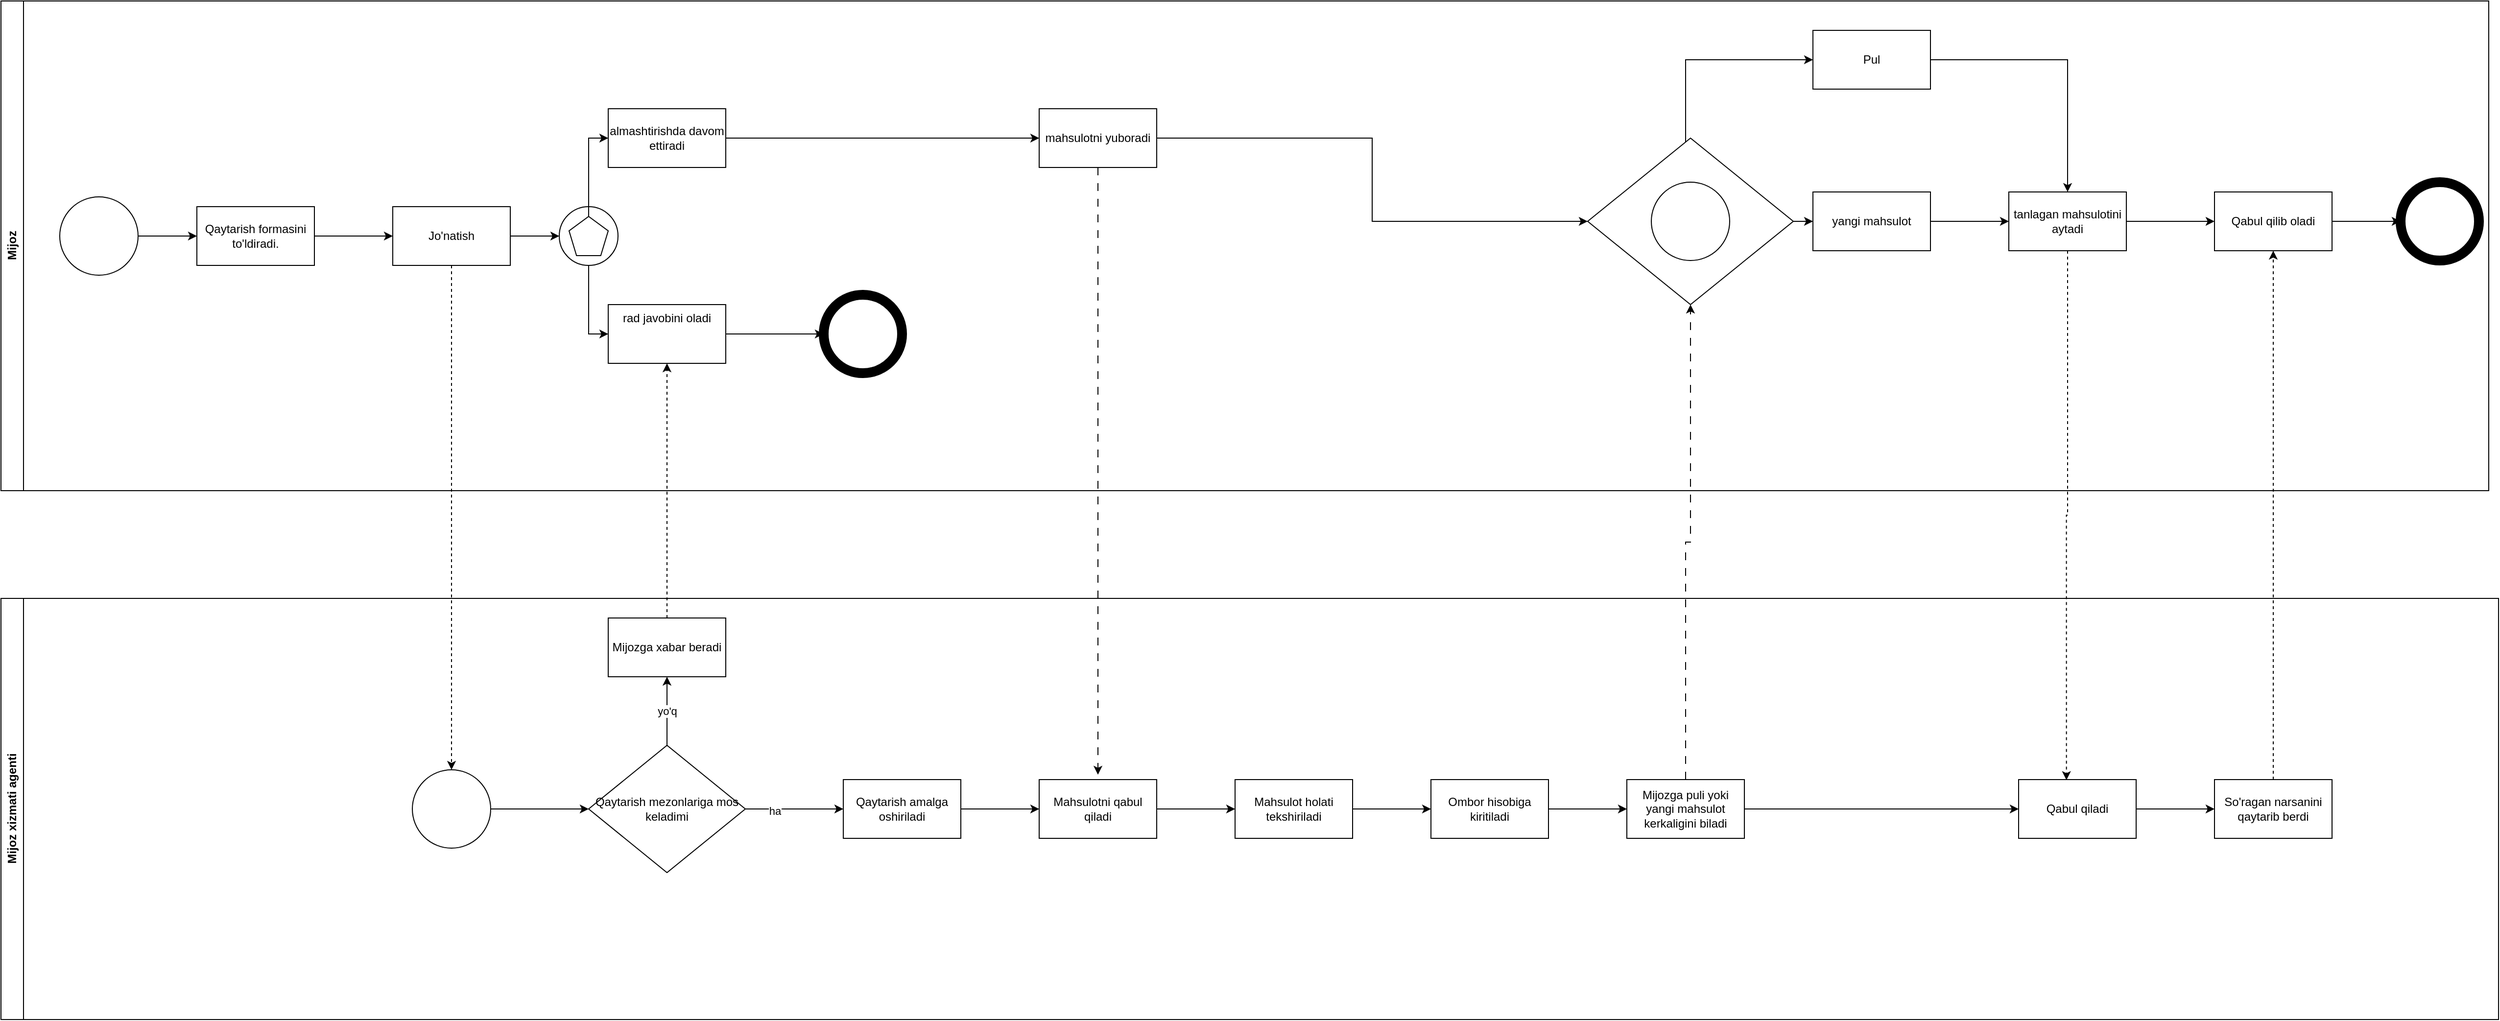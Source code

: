 <mxfile version="23.1.5" type="device">
  <diagram name="Page-1" id="oxucrU7OrjIVGSNrrpAX">
    <mxGraphModel dx="1722" dy="2696" grid="1" gridSize="10" guides="1" tooltips="1" connect="1" arrows="1" fold="1" page="1" pageScale="1" pageWidth="850" pageHeight="1100" math="0" shadow="0">
      <root>
        <mxCell id="0" />
        <mxCell id="1" parent="0" />
        <mxCell id="VObRKSS0OaEOFp-tihr_-1" value="Mijoz" style="swimlane;horizontal=0;whiteSpace=wrap;html=1;" parent="1" vertex="1">
          <mxGeometry y="-330" width="2540" height="500" as="geometry" />
        </mxCell>
        <mxCell id="VObRKSS0OaEOFp-tihr_-6" value="" style="edgeStyle=orthogonalEdgeStyle;rounded=0;orthogonalLoop=1;jettySize=auto;html=1;" parent="VObRKSS0OaEOFp-tihr_-1" source="VObRKSS0OaEOFp-tihr_-4" target="VObRKSS0OaEOFp-tihr_-5" edge="1">
          <mxGeometry relative="1" as="geometry" />
        </mxCell>
        <mxCell id="VObRKSS0OaEOFp-tihr_-4" value="" style="ellipse;whiteSpace=wrap;html=1;aspect=fixed;" parent="VObRKSS0OaEOFp-tihr_-1" vertex="1">
          <mxGeometry x="60" y="200" width="80" height="80" as="geometry" />
        </mxCell>
        <mxCell id="VObRKSS0OaEOFp-tihr_-10" value="" style="edgeStyle=orthogonalEdgeStyle;rounded=0;orthogonalLoop=1;jettySize=auto;html=1;" parent="VObRKSS0OaEOFp-tihr_-1" source="VObRKSS0OaEOFp-tihr_-5" target="VObRKSS0OaEOFp-tihr_-9" edge="1">
          <mxGeometry relative="1" as="geometry" />
        </mxCell>
        <mxCell id="VObRKSS0OaEOFp-tihr_-5" value="Qaytarish formasini to&#39;ldiradi." style="whiteSpace=wrap;html=1;" parent="VObRKSS0OaEOFp-tihr_-1" vertex="1">
          <mxGeometry x="200" y="210" width="120" height="60" as="geometry" />
        </mxCell>
        <mxCell id="VObRKSS0OaEOFp-tihr_-9" value="Jo&#39;natish" style="whiteSpace=wrap;html=1;" parent="VObRKSS0OaEOFp-tihr_-1" vertex="1">
          <mxGeometry x="400" y="210" width="120" height="60" as="geometry" />
        </mxCell>
        <mxCell id="VObRKSS0OaEOFp-tihr_-31" value="" style="edgeStyle=orthogonalEdgeStyle;rounded=0;orthogonalLoop=1;jettySize=auto;html=1;" parent="VObRKSS0OaEOFp-tihr_-1" source="VObRKSS0OaEOFp-tihr_-26" target="VObRKSS0OaEOFp-tihr_-30" edge="1">
          <mxGeometry relative="1" as="geometry">
            <Array as="points">
              <mxPoint x="600" y="340" />
            </Array>
          </mxGeometry>
        </mxCell>
        <mxCell id="VObRKSS0OaEOFp-tihr_-26" value="" style="verticalLabelPosition=bottom;verticalAlign=top;html=1;shape=mxgraph.flowchart.on-page_reference;" parent="VObRKSS0OaEOFp-tihr_-1" vertex="1">
          <mxGeometry x="570" y="210" width="60" height="60" as="geometry" />
        </mxCell>
        <mxCell id="VObRKSS0OaEOFp-tihr_-35" value="" style="edgeStyle=orthogonalEdgeStyle;rounded=0;orthogonalLoop=1;jettySize=auto;html=1;" parent="VObRKSS0OaEOFp-tihr_-1" source="VObRKSS0OaEOFp-tihr_-27" target="VObRKSS0OaEOFp-tihr_-34" edge="1">
          <mxGeometry relative="1" as="geometry">
            <Array as="points">
              <mxPoint x="600" y="140" />
            </Array>
          </mxGeometry>
        </mxCell>
        <mxCell id="VObRKSS0OaEOFp-tihr_-27" value="" style="whiteSpace=wrap;html=1;shape=mxgraph.basic.pentagon" parent="VObRKSS0OaEOFp-tihr_-1" vertex="1">
          <mxGeometry x="580" y="220" width="40" height="40" as="geometry" />
        </mxCell>
        <mxCell id="VObRKSS0OaEOFp-tihr_-28" style="edgeStyle=orthogonalEdgeStyle;rounded=0;orthogonalLoop=1;jettySize=auto;html=1;entryX=0;entryY=0.5;entryDx=0;entryDy=0;entryPerimeter=0;" parent="VObRKSS0OaEOFp-tihr_-1" source="VObRKSS0OaEOFp-tihr_-9" target="VObRKSS0OaEOFp-tihr_-26" edge="1">
          <mxGeometry relative="1" as="geometry" />
        </mxCell>
        <mxCell id="VObRKSS0OaEOFp-tihr_-39" value="" style="edgeStyle=orthogonalEdgeStyle;rounded=0;orthogonalLoop=1;jettySize=auto;html=1;" parent="VObRKSS0OaEOFp-tihr_-1" source="VObRKSS0OaEOFp-tihr_-30" target="VObRKSS0OaEOFp-tihr_-38" edge="1">
          <mxGeometry relative="1" as="geometry" />
        </mxCell>
        <mxCell id="VObRKSS0OaEOFp-tihr_-30" value="rad javobini oladi" style="whiteSpace=wrap;html=1;verticalAlign=top;" parent="VObRKSS0OaEOFp-tihr_-1" vertex="1">
          <mxGeometry x="620" y="310" width="120" height="60" as="geometry" />
        </mxCell>
        <mxCell id="VObRKSS0OaEOFp-tihr_-45" value="" style="edgeStyle=orthogonalEdgeStyle;rounded=0;orthogonalLoop=1;jettySize=auto;html=1;" parent="VObRKSS0OaEOFp-tihr_-1" source="VObRKSS0OaEOFp-tihr_-34" target="VObRKSS0OaEOFp-tihr_-44" edge="1">
          <mxGeometry relative="1" as="geometry" />
        </mxCell>
        <mxCell id="VObRKSS0OaEOFp-tihr_-34" value="almashtirishda davom ettiradi" style="whiteSpace=wrap;html=1;" parent="VObRKSS0OaEOFp-tihr_-1" vertex="1">
          <mxGeometry x="620" y="110" width="120" height="60" as="geometry" />
        </mxCell>
        <mxCell id="VObRKSS0OaEOFp-tihr_-38" value="" style="ellipse;whiteSpace=wrap;html=1;verticalAlign=top;strokeWidth=10;" parent="VObRKSS0OaEOFp-tihr_-1" vertex="1">
          <mxGeometry x="840" y="300" width="80" height="80" as="geometry" />
        </mxCell>
        <mxCell id="VObRKSS0OaEOFp-tihr_-46" style="edgeStyle=orthogonalEdgeStyle;rounded=0;orthogonalLoop=1;jettySize=auto;html=1;dashed=1;dashPattern=8 8;" parent="VObRKSS0OaEOFp-tihr_-1" source="VObRKSS0OaEOFp-tihr_-44" edge="1">
          <mxGeometry relative="1" as="geometry">
            <mxPoint x="1120" y="790" as="targetPoint" />
          </mxGeometry>
        </mxCell>
        <mxCell id="VObRKSS0OaEOFp-tihr_-54" value="" style="edgeStyle=orthogonalEdgeStyle;rounded=0;orthogonalLoop=1;jettySize=auto;html=1;" parent="VObRKSS0OaEOFp-tihr_-1" source="VObRKSS0OaEOFp-tihr_-44" target="VObRKSS0OaEOFp-tihr_-53" edge="1">
          <mxGeometry relative="1" as="geometry">
            <Array as="points">
              <mxPoint x="1400" y="140" />
              <mxPoint x="1400" y="225" />
            </Array>
          </mxGeometry>
        </mxCell>
        <mxCell id="VObRKSS0OaEOFp-tihr_-44" value="mahsulotni yuboradi" style="whiteSpace=wrap;html=1;" parent="VObRKSS0OaEOFp-tihr_-1" vertex="1">
          <mxGeometry x="1060" y="110" width="120" height="60" as="geometry" />
        </mxCell>
        <mxCell id="VObRKSS0OaEOFp-tihr_-58" value="" style="edgeStyle=orthogonalEdgeStyle;rounded=0;orthogonalLoop=1;jettySize=auto;html=1;" parent="VObRKSS0OaEOFp-tihr_-1" source="VObRKSS0OaEOFp-tihr_-53" target="VObRKSS0OaEOFp-tihr_-57" edge="1">
          <mxGeometry relative="1" as="geometry">
            <Array as="points">
              <mxPoint x="1720" y="60" />
            </Array>
          </mxGeometry>
        </mxCell>
        <mxCell id="VObRKSS0OaEOFp-tihr_-60" value="" style="edgeStyle=orthogonalEdgeStyle;rounded=0;orthogonalLoop=1;jettySize=auto;html=1;" parent="VObRKSS0OaEOFp-tihr_-1" source="VObRKSS0OaEOFp-tihr_-53" target="VObRKSS0OaEOFp-tihr_-59" edge="1">
          <mxGeometry relative="1" as="geometry" />
        </mxCell>
        <mxCell id="VObRKSS0OaEOFp-tihr_-53" value="" style="rhombus;whiteSpace=wrap;html=1;" parent="VObRKSS0OaEOFp-tihr_-1" vertex="1">
          <mxGeometry x="1620" y="140" width="210" height="170" as="geometry" />
        </mxCell>
        <mxCell id="VObRKSS0OaEOFp-tihr_-55" value="" style="ellipse;whiteSpace=wrap;html=1;aspect=fixed;" parent="VObRKSS0OaEOFp-tihr_-1" vertex="1">
          <mxGeometry x="1685" y="185" width="80" height="80" as="geometry" />
        </mxCell>
        <mxCell id="VObRKSS0OaEOFp-tihr_-72" style="edgeStyle=orthogonalEdgeStyle;rounded=0;orthogonalLoop=1;jettySize=auto;html=1;exitX=1;exitY=0.5;exitDx=0;exitDy=0;entryX=0.5;entryY=0;entryDx=0;entryDy=0;" parent="VObRKSS0OaEOFp-tihr_-1" source="VObRKSS0OaEOFp-tihr_-57" target="VObRKSS0OaEOFp-tihr_-61" edge="1">
          <mxGeometry relative="1" as="geometry" />
        </mxCell>
        <mxCell id="VObRKSS0OaEOFp-tihr_-57" value="Pul" style="whiteSpace=wrap;html=1;" parent="VObRKSS0OaEOFp-tihr_-1" vertex="1">
          <mxGeometry x="1850" y="30" width="120" height="60" as="geometry" />
        </mxCell>
        <mxCell id="VObRKSS0OaEOFp-tihr_-62" value="" style="edgeStyle=orthogonalEdgeStyle;rounded=0;orthogonalLoop=1;jettySize=auto;html=1;" parent="VObRKSS0OaEOFp-tihr_-1" source="VObRKSS0OaEOFp-tihr_-59" target="VObRKSS0OaEOFp-tihr_-61" edge="1">
          <mxGeometry relative="1" as="geometry" />
        </mxCell>
        <mxCell id="VObRKSS0OaEOFp-tihr_-59" value="yangi mahsulot" style="whiteSpace=wrap;html=1;" parent="VObRKSS0OaEOFp-tihr_-1" vertex="1">
          <mxGeometry x="1850" y="195" width="120" height="60" as="geometry" />
        </mxCell>
        <mxCell id="VObRKSS0OaEOFp-tihr_-70" value="" style="edgeStyle=orthogonalEdgeStyle;rounded=0;orthogonalLoop=1;jettySize=auto;html=1;" parent="VObRKSS0OaEOFp-tihr_-1" source="VObRKSS0OaEOFp-tihr_-61" target="VObRKSS0OaEOFp-tihr_-69" edge="1">
          <mxGeometry relative="1" as="geometry" />
        </mxCell>
        <mxCell id="VObRKSS0OaEOFp-tihr_-61" value="tanlagan mahsulotini aytadi" style="whiteSpace=wrap;html=1;" parent="VObRKSS0OaEOFp-tihr_-1" vertex="1">
          <mxGeometry x="2050" y="195" width="120" height="60" as="geometry" />
        </mxCell>
        <mxCell id="VObRKSS0OaEOFp-tihr_-74" style="edgeStyle=orthogonalEdgeStyle;rounded=0;orthogonalLoop=1;jettySize=auto;html=1;exitX=1;exitY=0.5;exitDx=0;exitDy=0;entryX=0;entryY=0.5;entryDx=0;entryDy=0;" parent="VObRKSS0OaEOFp-tihr_-1" source="VObRKSS0OaEOFp-tihr_-69" target="VObRKSS0OaEOFp-tihr_-73" edge="1">
          <mxGeometry relative="1" as="geometry" />
        </mxCell>
        <mxCell id="VObRKSS0OaEOFp-tihr_-69" value="Qabul qilib oladi" style="whiteSpace=wrap;html=1;" parent="VObRKSS0OaEOFp-tihr_-1" vertex="1">
          <mxGeometry x="2260" y="195" width="120" height="60" as="geometry" />
        </mxCell>
        <mxCell id="VObRKSS0OaEOFp-tihr_-73" value="" style="ellipse;whiteSpace=wrap;html=1;verticalAlign=top;strokeWidth=10;" parent="VObRKSS0OaEOFp-tihr_-1" vertex="1">
          <mxGeometry x="2450" y="185" width="80" height="80" as="geometry" />
        </mxCell>
        <mxCell id="VObRKSS0OaEOFp-tihr_-2" value="Mijoz xizmati agenti" style="swimlane;horizontal=0;whiteSpace=wrap;html=1;" parent="1" vertex="1">
          <mxGeometry y="280" width="2550" height="430" as="geometry" />
        </mxCell>
        <mxCell id="VObRKSS0OaEOFp-tihr_-16" value="" style="edgeStyle=orthogonalEdgeStyle;rounded=0;orthogonalLoop=1;jettySize=auto;html=1;exitX=1;exitY=0.5;exitDx=0;exitDy=0;" parent="VObRKSS0OaEOFp-tihr_-2" source="VObRKSS0OaEOFp-tihr_-17" edge="1">
          <mxGeometry relative="1" as="geometry">
            <mxPoint x="520" y="215" as="sourcePoint" />
            <mxPoint x="600" y="215" as="targetPoint" />
          </mxGeometry>
        </mxCell>
        <mxCell id="VObRKSS0OaEOFp-tihr_-17" value="" style="ellipse;whiteSpace=wrap;html=1;aspect=fixed;" parent="VObRKSS0OaEOFp-tihr_-2" vertex="1">
          <mxGeometry x="420" y="175" width="80" height="80" as="geometry" />
        </mxCell>
        <mxCell id="VObRKSS0OaEOFp-tihr_-21" value="" style="edgeStyle=orthogonalEdgeStyle;rounded=0;orthogonalLoop=1;jettySize=auto;html=1;" parent="VObRKSS0OaEOFp-tihr_-2" source="VObRKSS0OaEOFp-tihr_-18" target="VObRKSS0OaEOFp-tihr_-20" edge="1">
          <mxGeometry relative="1" as="geometry" />
        </mxCell>
        <mxCell id="VObRKSS0OaEOFp-tihr_-22" value="ha" style="edgeLabel;html=1;align=center;verticalAlign=middle;resizable=0;points=[];" parent="VObRKSS0OaEOFp-tihr_-21" vertex="1" connectable="0">
          <mxGeometry x="-0.383" y="-2" relative="1" as="geometry">
            <mxPoint x="-1" as="offset" />
          </mxGeometry>
        </mxCell>
        <mxCell id="VObRKSS0OaEOFp-tihr_-24" value="yo&#39;q" style="edgeStyle=orthogonalEdgeStyle;rounded=0;orthogonalLoop=1;jettySize=auto;html=1;" parent="VObRKSS0OaEOFp-tihr_-2" source="VObRKSS0OaEOFp-tihr_-18" target="VObRKSS0OaEOFp-tihr_-23" edge="1">
          <mxGeometry relative="1" as="geometry" />
        </mxCell>
        <mxCell id="VObRKSS0OaEOFp-tihr_-18" value="Qaytarish mezonlariga mos keladimi" style="rhombus;whiteSpace=wrap;html=1;" parent="VObRKSS0OaEOFp-tihr_-2" vertex="1">
          <mxGeometry x="600" y="150" width="160" height="130" as="geometry" />
        </mxCell>
        <mxCell id="VObRKSS0OaEOFp-tihr_-43" value="" style="edgeStyle=orthogonalEdgeStyle;rounded=0;orthogonalLoop=1;jettySize=auto;html=1;" parent="VObRKSS0OaEOFp-tihr_-2" source="VObRKSS0OaEOFp-tihr_-20" target="VObRKSS0OaEOFp-tihr_-42" edge="1">
          <mxGeometry relative="1" as="geometry" />
        </mxCell>
        <mxCell id="VObRKSS0OaEOFp-tihr_-20" value="Qaytarish amalga oshiriladi" style="whiteSpace=wrap;html=1;" parent="VObRKSS0OaEOFp-tihr_-2" vertex="1">
          <mxGeometry x="860" y="185" width="120" height="60" as="geometry" />
        </mxCell>
        <mxCell id="VObRKSS0OaEOFp-tihr_-23" value="Mijozga xabar beradi" style="whiteSpace=wrap;html=1;" parent="VObRKSS0OaEOFp-tihr_-2" vertex="1">
          <mxGeometry x="620" y="20" width="120" height="60" as="geometry" />
        </mxCell>
        <mxCell id="VObRKSS0OaEOFp-tihr_-48" value="" style="edgeStyle=orthogonalEdgeStyle;rounded=0;orthogonalLoop=1;jettySize=auto;html=1;" parent="VObRKSS0OaEOFp-tihr_-2" source="VObRKSS0OaEOFp-tihr_-42" target="VObRKSS0OaEOFp-tihr_-47" edge="1">
          <mxGeometry relative="1" as="geometry" />
        </mxCell>
        <mxCell id="VObRKSS0OaEOFp-tihr_-42" value="Mahsulotni qabul qiladi" style="whiteSpace=wrap;html=1;" parent="VObRKSS0OaEOFp-tihr_-2" vertex="1">
          <mxGeometry x="1060" y="185" width="120" height="60" as="geometry" />
        </mxCell>
        <mxCell id="VObRKSS0OaEOFp-tihr_-50" value="" style="edgeStyle=orthogonalEdgeStyle;rounded=0;orthogonalLoop=1;jettySize=auto;html=1;" parent="VObRKSS0OaEOFp-tihr_-2" source="VObRKSS0OaEOFp-tihr_-47" target="VObRKSS0OaEOFp-tihr_-49" edge="1">
          <mxGeometry relative="1" as="geometry" />
        </mxCell>
        <mxCell id="VObRKSS0OaEOFp-tihr_-47" value="Mahsulot holati tekshiriladi" style="whiteSpace=wrap;html=1;" parent="VObRKSS0OaEOFp-tihr_-2" vertex="1">
          <mxGeometry x="1260" y="185" width="120" height="60" as="geometry" />
        </mxCell>
        <mxCell id="VObRKSS0OaEOFp-tihr_-52" value="" style="edgeStyle=orthogonalEdgeStyle;rounded=0;orthogonalLoop=1;jettySize=auto;html=1;" parent="VObRKSS0OaEOFp-tihr_-2" source="VObRKSS0OaEOFp-tihr_-49" target="VObRKSS0OaEOFp-tihr_-51" edge="1">
          <mxGeometry relative="1" as="geometry" />
        </mxCell>
        <mxCell id="VObRKSS0OaEOFp-tihr_-49" value="Ombor hisobiga kiritiladi" style="whiteSpace=wrap;html=1;" parent="VObRKSS0OaEOFp-tihr_-2" vertex="1">
          <mxGeometry x="1460" y="185" width="120" height="60" as="geometry" />
        </mxCell>
        <mxCell id="VObRKSS0OaEOFp-tihr_-65" value="" style="edgeStyle=orthogonalEdgeStyle;rounded=0;orthogonalLoop=1;jettySize=auto;html=1;" parent="VObRKSS0OaEOFp-tihr_-2" source="VObRKSS0OaEOFp-tihr_-51" target="VObRKSS0OaEOFp-tihr_-64" edge="1">
          <mxGeometry relative="1" as="geometry" />
        </mxCell>
        <mxCell id="VObRKSS0OaEOFp-tihr_-51" value="Mijozga puli yoki yangi mahsulot kerkaligini biladi" style="whiteSpace=wrap;html=1;" parent="VObRKSS0OaEOFp-tihr_-2" vertex="1">
          <mxGeometry x="1660" y="185" width="120" height="60" as="geometry" />
        </mxCell>
        <mxCell id="VObRKSS0OaEOFp-tihr_-68" value="" style="edgeStyle=orthogonalEdgeStyle;rounded=0;orthogonalLoop=1;jettySize=auto;html=1;" parent="VObRKSS0OaEOFp-tihr_-2" source="VObRKSS0OaEOFp-tihr_-64" target="VObRKSS0OaEOFp-tihr_-67" edge="1">
          <mxGeometry relative="1" as="geometry" />
        </mxCell>
        <mxCell id="VObRKSS0OaEOFp-tihr_-64" value="Qabul qiladi" style="whiteSpace=wrap;html=1;" parent="VObRKSS0OaEOFp-tihr_-2" vertex="1">
          <mxGeometry x="2060" y="185" width="120" height="60" as="geometry" />
        </mxCell>
        <mxCell id="VObRKSS0OaEOFp-tihr_-67" value="So&#39;ragan narsanini qaytarib berdi" style="whiteSpace=wrap;html=1;" parent="VObRKSS0OaEOFp-tihr_-2" vertex="1">
          <mxGeometry x="2260" y="185" width="120" height="60" as="geometry" />
        </mxCell>
        <mxCell id="VObRKSS0OaEOFp-tihr_-14" value="" style="edgeStyle=orthogonalEdgeStyle;rounded=0;orthogonalLoop=1;jettySize=auto;html=1;entryX=0.5;entryY=0;entryDx=0;entryDy=0;dashed=1;" parent="1" source="VObRKSS0OaEOFp-tihr_-9" target="VObRKSS0OaEOFp-tihr_-17" edge="1">
          <mxGeometry relative="1" as="geometry">
            <mxPoint x="460" y="290" as="targetPoint" />
          </mxGeometry>
        </mxCell>
        <mxCell id="VObRKSS0OaEOFp-tihr_-36" style="edgeStyle=orthogonalEdgeStyle;rounded=0;orthogonalLoop=1;jettySize=auto;html=1;exitX=0.5;exitY=0;exitDx=0;exitDy=0;entryX=0.5;entryY=1;entryDx=0;entryDy=0;dashed=1;" parent="1" source="VObRKSS0OaEOFp-tihr_-23" target="VObRKSS0OaEOFp-tihr_-30" edge="1">
          <mxGeometry relative="1" as="geometry" />
        </mxCell>
        <mxCell id="VObRKSS0OaEOFp-tihr_-56" style="edgeStyle=orthogonalEdgeStyle;rounded=0;orthogonalLoop=1;jettySize=auto;html=1;exitX=0.5;exitY=0;exitDx=0;exitDy=0;entryX=0.5;entryY=1;entryDx=0;entryDy=0;dashed=1;dashPattern=8 8;" parent="1" source="VObRKSS0OaEOFp-tihr_-51" target="VObRKSS0OaEOFp-tihr_-53" edge="1">
          <mxGeometry relative="1" as="geometry" />
        </mxCell>
        <mxCell id="VObRKSS0OaEOFp-tihr_-66" style="edgeStyle=orthogonalEdgeStyle;rounded=0;orthogonalLoop=1;jettySize=auto;html=1;exitX=0.5;exitY=1;exitDx=0;exitDy=0;entryX=0.407;entryY=0.008;entryDx=0;entryDy=0;entryPerimeter=0;dashed=1;" parent="1" source="VObRKSS0OaEOFp-tihr_-61" target="VObRKSS0OaEOFp-tihr_-64" edge="1">
          <mxGeometry relative="1" as="geometry" />
        </mxCell>
        <mxCell id="VObRKSS0OaEOFp-tihr_-71" style="edgeStyle=orthogonalEdgeStyle;rounded=0;orthogonalLoop=1;jettySize=auto;html=1;exitX=0.5;exitY=0;exitDx=0;exitDy=0;entryX=0.5;entryY=1;entryDx=0;entryDy=0;dashed=1;" parent="1" source="VObRKSS0OaEOFp-tihr_-67" target="VObRKSS0OaEOFp-tihr_-69" edge="1">
          <mxGeometry relative="1" as="geometry" />
        </mxCell>
      </root>
    </mxGraphModel>
  </diagram>
</mxfile>
